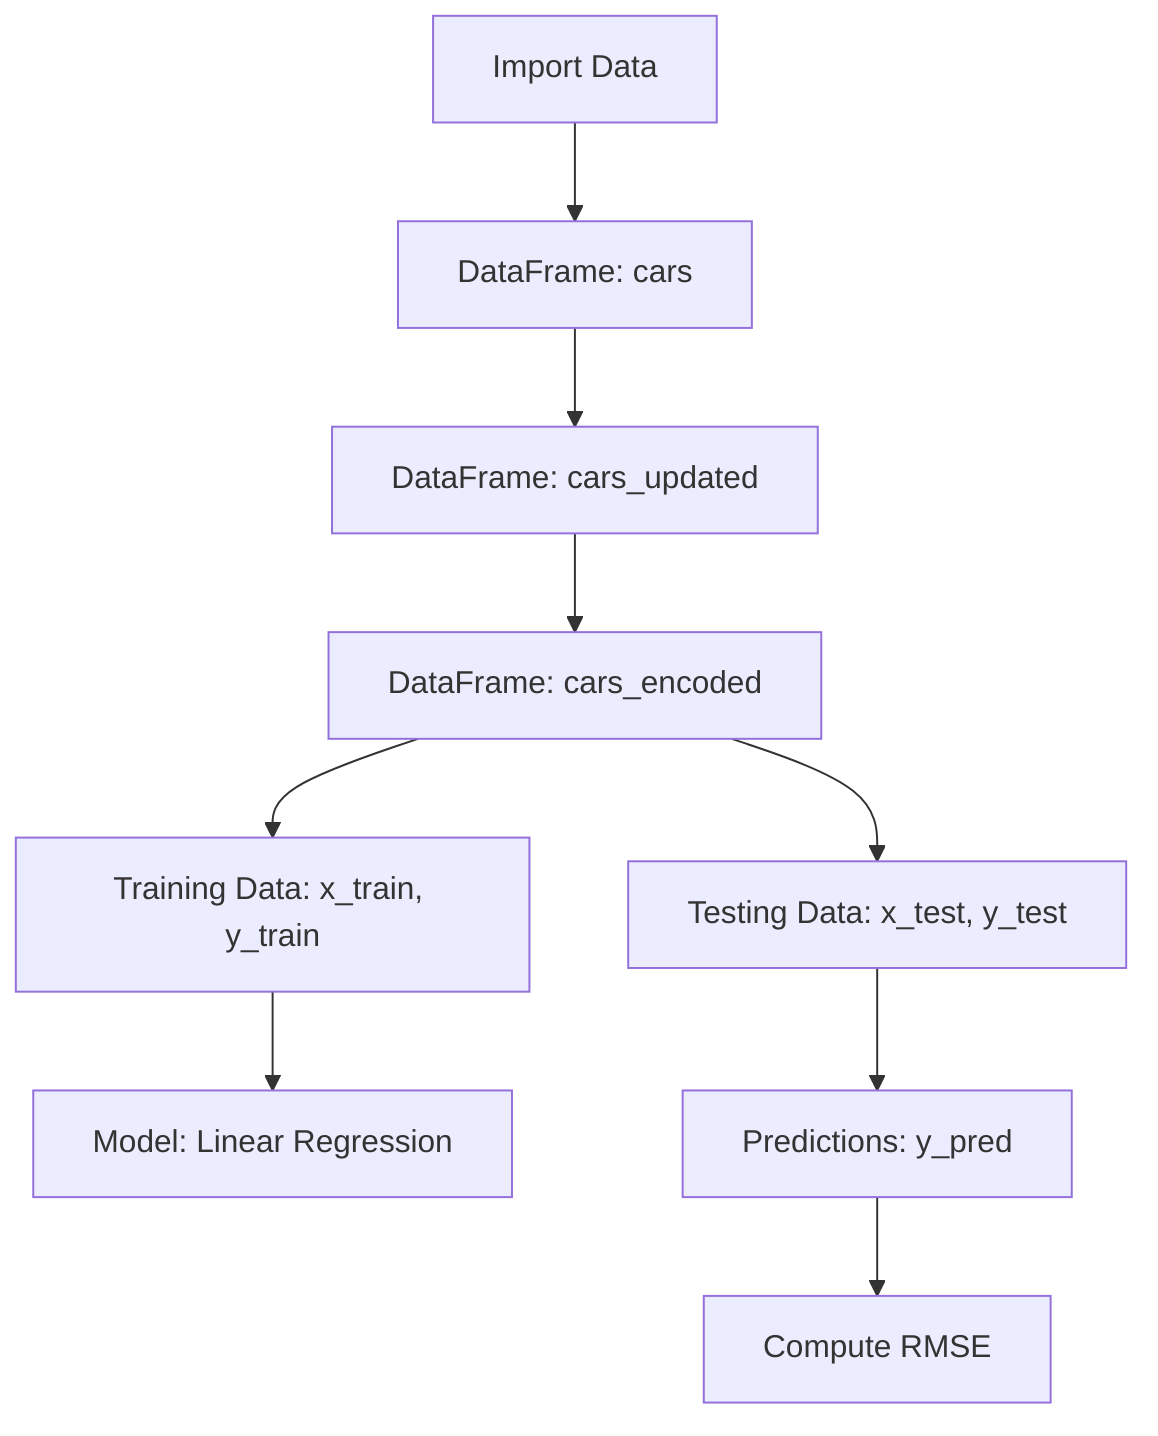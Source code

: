 flowchart TD
    A["Import Data"] --> B["DataFrame: cars"]
    B --> C["DataFrame: cars_updated"]
    C --> D["DataFrame: cars_encoded"]
    D --> E["Training Data: x_train, y_train"]
    D --> F["Testing Data: x_test, y_test"]
    E --> G["Model: Linear Regression"]
    F --> H["Predictions: y_pred"]
    H --> I["Compute RMSE"]